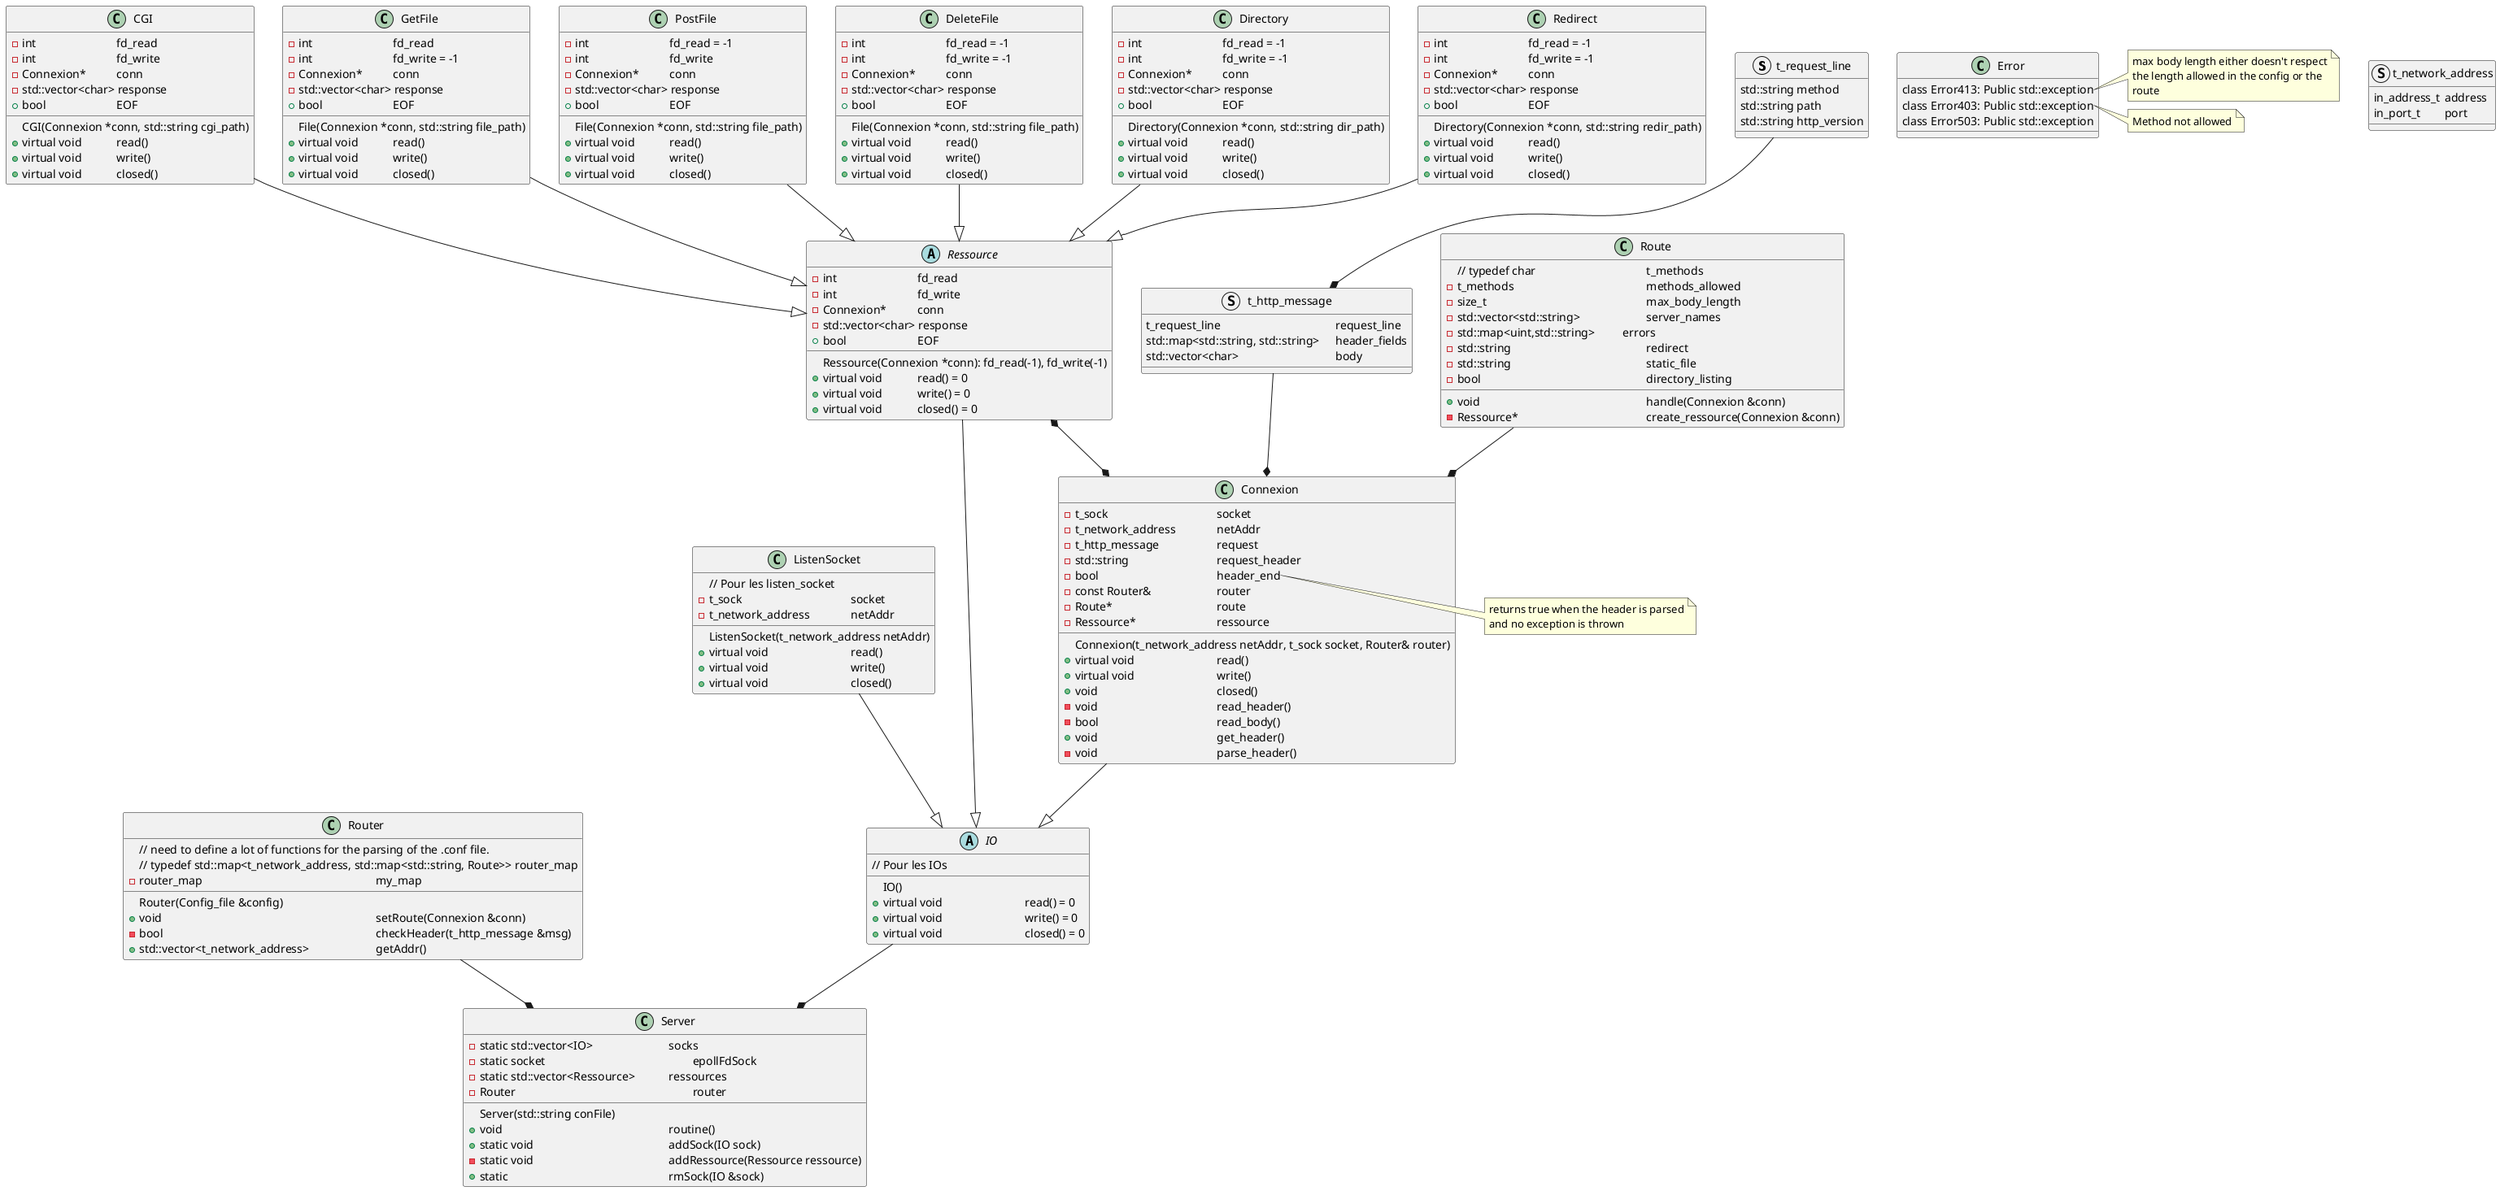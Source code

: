 @startuml
'note "typedef int t_sock" as N1

struct t_request_line {
std::string method
std::string path
std::string http_version
}

struct t_http_message {
t_request_line \t\t\t\t\trequest_line
std::map<std::string, std::string> \theader_fields
std::vector<char> \t\t\t\tbody
}

struct t_network_address {
in_address_t	address
in_port_t		port
}

abstract class IO {
// Pour les IOs
IO()
+virtual void \t\t\t\tread() = 0
+virtual void \t\t\t\twrite() = 0
+virtual void \t\t\t\tclosed() = 0
}

class ListenSocket {
// Pour les listen_socket
-t_sock \t\t\t\t\tsocket
-t_network_address		netAddr
ListenSocket(t_network_address netAddr)
+virtual void \t\t\t\tread()
+virtual void \t\t\t\twrite()
+virtual void \t\t\t\tclosed()
}

class Connexion {
-t_sock \t\t\t\t\tsocket
-t_network_address		netAddr
-t_http_message\t\t\trequest
-std::string \t\t\t\trequest_header
-bool \t\t\t\t\theader_end
-const Router&	\t\trouter
-Route*\t\t\t\t\troute
' -catch Error:Error413
' -catch Error:Error403
-Ressource*\t\t\t\tressource
Connexion(t_network_address netAddr, t_sock socket, Router& router)
+virtual void \t\t\t\tread()
+virtual void \t\t\t\twrite()
+void \t\t\t\t\tclosed()
-void \t\t\t\t\tread_header()
-bool \t\t\t\t\tread_body()
+void \t\t\t\t\tget_header()
-void \t\t\t\t\tparse_header()
}
note right of Connexion::header_end
returns true when the header is parsed
and no exception is thrown
endnote

class Server {
Server(std::string conFile)
-static std::vector<IO>\t\t\t\tsocks
-static socket\t\t\t\t\t\t\tepollFdSock
-static std::vector<Ressource> \t\tressources
-Router \t\t\t\t\t\t\t\trouter
+void\t\t\t\t\t\t\t\troutine()
+static void\t\t\t\t\t\taddSock(IO sock)
-static void\t\t\t\t\t\taddRessource(Ressource ressource)
+static \t\t\t\t\t\t\trmSock(IO &sock)
}

class Router{
// need to define a lot of functions for the parsing of the .conf file.
// typedef std::map<t_network_address, std::map<std::string, Route>> router_map
Router(Config_file &config)
-router_map 								my_map
+void 									setRoute(Connexion &conn)
-bool 									checkHeader(t_http_message &msg)
+std::vector<t_network_address>			getAddr()

}
note right of Router::set_route
Ne set route que si prerequisites are good
endnote

class Route{
 // typedef char \t\t\t\t\tt_methods
-t_methods \t\\t\t\t\t\tmethods_allowed
-size_t \t\t\t\t\t\t\tmax_body_length
-std::vector<std::string>   \t\t\tserver_names
-std::map<uint,std::string> \t\terrors
-std::string \t\t\t\t\t\tredirect
-std::string \t\t\t\t\t\tstatic_file
-bool \t\t\t\t\t\t\tdirectory_listing

+void \t\t\t\t\t\t\thandle(Connexion &conn)
-Ressource* \t\t\t\t\t\tcreate_ressource(Connexion &conn)
}

Abstract class Ressource{
Ressource(Connexion *conn): fd_read(-1), fd_write(-1)
-int \t\t\t\tfd_read
-int \t\t\t\tfd_write
-Connexion* \t\tconn
-std::vector<char> response
+bool \t\t\tEOF
+virtual void \t\tread() = 0
+virtual void \t\twrite() = 0
+virtual void \t\tclosed() = 0
}

class	CGI{
-int \t\t\t\tfd_read
-int \t\t\t\tfd_write
-Connexion* \t\tconn
-std::vector<char> response
 CGI(Connexion *conn, std::string cgi_path)
+bool \t\t\tEOF
+virtual void \t\tread()
+virtual void \t\twrite()
+virtual void \t\tclosed()
}

class 	GetFile{
-int \t\t\t\tfd_read 
-int \t\t\t\tfd_write = -1
-Connexion* \t\tconn
-std::vector<char> response
 File(Connexion *conn, std::string file_path)
+bool \t\t\tEOF
+virtual void \t\tread()
+virtual void \t\twrite()
+virtual void \t\tclosed()
}
class 	PostFile{
-int \t\t\t\tfd_read = -1
-int \t\t\t\tfd_write
-Connexion* \t\tconn
-std::vector<char> response
 File(Connexion *conn, std::string file_path)
+bool \t\t\tEOF
+virtual void \t\tread()
+virtual void \t\twrite()
+virtual void \t\tclosed()
}
class 	DeleteFile{
-int \t\t\t\tfd_read = -1
-int \t\t\t\tfd_write = -1
-Connexion* \t\tconn
-std::vector<char> response
 File(Connexion *conn, std::string file_path)
+bool \t\t\tEOF
+virtual void \t\tread()
+virtual void \t\twrite()
+virtual void \t\tclosed()
}

class	Directory{
-int \t\t\t\tfd_read = -1
-int \t\t\t\tfd_write = -1
-Connexion* \t\tconn
-std::vector<char> response
 Directory(Connexion *conn, std::string dir_path)
+bool \t\t\tEOF
+virtual void \t\tread()
+virtual void \t\twrite()
+virtual void \t\tclosed()
}

class	Redirect{
-int \t\t\t\tfd_read = -1
-int \t\t\t\tfd_write = -1
-Connexion* \t\tconn
-std::vector<char> response
 Directory(Connexion *conn, std::string redir_path)
+bool \t\t\tEOF
+virtual void \t\tread()
+virtual void \t\twrite()
+virtual void \t\tclosed()
}

class Error{
class Error413: Public std::exception
class Error403: Public std::exception
class Error503: Public std::exception
}
note right of Error::Error413
max body length either doesn't respect
the length allowed in the config or the
route
endnote
note right of Error::Error403
Method not allowed
endnote

ListenSocket --|> IO
Ressource --|> IO
Ressource *--* Connexion
CGI--|> Ressource
GetFile--|> Ressource
PostFile--|> Ressource
DeleteFile--|> Ressource
Directory--|> Ressource
Redirect --|> Ressource
Connexion --|> IO
IO --* Server
Route --* Connexion
t_request_line --* t_http_message
t_http_message --* Connexion
Router --* Server
't_network_address --* Connexion
't_network_address --* ListenSocket
@enduml
